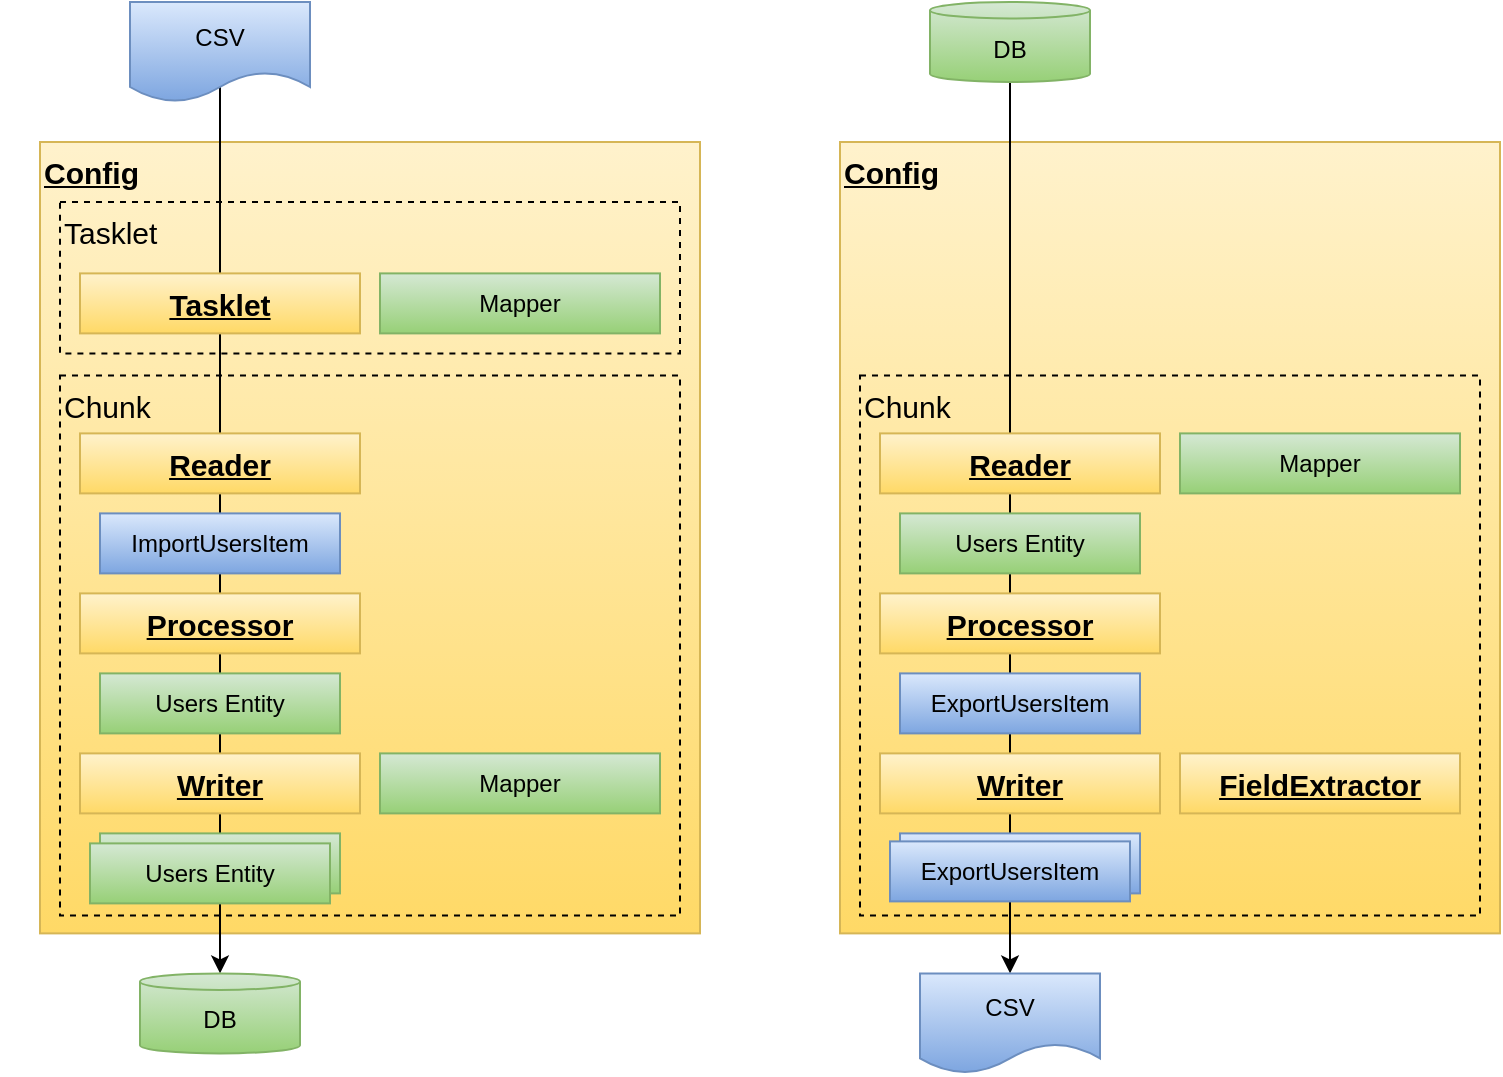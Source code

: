 <mxfile>
    <diagram id="q2czhMGKwMVTm7MdLmJj" name="Page-1">
        <mxGraphModel dx="1089" dy="599" grid="1" gridSize="10" guides="1" tooltips="1" connect="1" arrows="1" fold="1" page="1" pageScale="1" pageWidth="1100" pageHeight="850" background="#FFFFFF" math="0" shadow="0">
            <root>
                <mxCell id="0"/>
                <mxCell id="1" parent="0"/>
                <mxCell id="27" value="Config" style="rounded=0;whiteSpace=wrap;html=1;fillColor=#fff2cc;strokeColor=#d6b656;align=left;verticalAlign=top;fontStyle=5;fontSize=15;gradientColor=#ffd966;" parent="1" vertex="1">
                    <mxGeometry x="430" y="90" width="330" height="395.7" as="geometry"/>
                </mxCell>
                <mxCell id="36" value="Chunk" style="rounded=0;whiteSpace=wrap;html=1;align=left;verticalAlign=top;fontStyle=0;fontSize=15;fillColor=none;dashed=1;" vertex="1" parent="1">
                    <mxGeometry x="440" y="206.7" width="310" height="270" as="geometry"/>
                </mxCell>
                <mxCell id="26" value="Config" style="rounded=0;whiteSpace=wrap;html=1;fillColor=#fff2cc;strokeColor=#d6b656;align=left;verticalAlign=top;fontStyle=5;fontSize=15;gradientColor=#ffd966;" parent="1" vertex="1">
                    <mxGeometry x="30" y="90" width="330" height="395.7" as="geometry"/>
                </mxCell>
                <mxCell id="35" value="Chunk" style="rounded=0;whiteSpace=wrap;html=1;align=left;verticalAlign=top;fontStyle=0;fontSize=15;fillColor=none;dashed=1;" vertex="1" parent="1">
                    <mxGeometry x="40" y="206.7" width="310" height="270" as="geometry"/>
                </mxCell>
                <mxCell id="11" value="" style="endArrow=classic;html=1;entryX=0.5;entryY=0;entryDx=0;entryDy=0;entryPerimeter=0;" parent="1" target="7" edge="1">
                    <mxGeometry width="50" height="50" relative="1" as="geometry">
                        <mxPoint x="120" y="60" as="sourcePoint"/>
                        <mxPoint x="250" y="195.7" as="targetPoint"/>
                    </mxGeometry>
                </mxCell>
                <mxCell id="2" value="Reader" style="rounded=0;whiteSpace=wrap;html=1;fillColor=#fff2cc;gradientColor=#ffd966;strokeColor=#d6b656;fontStyle=5;fontSize=15;" parent="1" vertex="1">
                    <mxGeometry x="50" y="235.7" width="140" height="30" as="geometry"/>
                </mxCell>
                <mxCell id="3" value="CSV" style="shape=document;whiteSpace=wrap;html=1;boundedLbl=1;fillColor=#dae8fc;gradientColor=#7ea6e0;strokeColor=#6c8ebf;" parent="1" vertex="1">
                    <mxGeometry x="75" y="20" width="90" height="50" as="geometry"/>
                </mxCell>
                <mxCell id="5" value="Processor" style="rounded=0;whiteSpace=wrap;html=1;fillColor=#fff2cc;gradientColor=#ffd966;strokeColor=#d6b656;fontStyle=5;fontSize=15;" parent="1" vertex="1">
                    <mxGeometry x="50" y="315.7" width="140" height="30" as="geometry"/>
                </mxCell>
                <mxCell id="6" value="Writer" style="rounded=0;whiteSpace=wrap;html=1;fillColor=#fff2cc;gradientColor=#ffd966;strokeColor=#d6b656;fontStyle=5;fontSize=15;" parent="1" vertex="1">
                    <mxGeometry x="50" y="395.7" width="140" height="30" as="geometry"/>
                </mxCell>
                <mxCell id="7" value="DB" style="shape=cylinder3;whiteSpace=wrap;html=1;boundedLbl=1;backgroundOutline=1;size=4.123;fillColor=#d5e8d4;gradientColor=#97d077;strokeColor=#82b366;" parent="1" vertex="1">
                    <mxGeometry x="80" y="505.7" width="80" height="40" as="geometry"/>
                </mxCell>
                <mxCell id="8" value="ImportUsersItem" style="rounded=0;whiteSpace=wrap;html=1;fillColor=#dae8fc;gradientColor=#7ea6e0;strokeColor=#6c8ebf;" parent="1" vertex="1">
                    <mxGeometry x="60" y="275.7" width="120" height="30" as="geometry"/>
                </mxCell>
                <mxCell id="9" value="Users Entity" style="rounded=0;whiteSpace=wrap;html=1;fillColor=#d5e8d4;gradientColor=#97d077;strokeColor=#82b366;" parent="1" vertex="1">
                    <mxGeometry x="60" y="355.7" width="120" height="30" as="geometry"/>
                </mxCell>
                <mxCell id="10" value="Users Entity" style="rounded=0;whiteSpace=wrap;html=1;fillColor=#d5e8d4;gradientColor=#97d077;strokeColor=#82b366;" parent="1" vertex="1">
                    <mxGeometry x="60" y="435.7" width="120" height="30" as="geometry"/>
                </mxCell>
                <mxCell id="13" value="Users Entity" style="rounded=0;whiteSpace=wrap;html=1;fillColor=#d5e8d4;gradientColor=#97d077;strokeColor=#82b366;" parent="1" vertex="1">
                    <mxGeometry x="55" y="440.7" width="120" height="30" as="geometry"/>
                </mxCell>
                <mxCell id="14" value="" style="endArrow=classic;html=1;exitX=0.5;exitY=1;exitDx=0;exitDy=0;exitPerimeter=0;entryX=0.5;entryY=0;entryDx=0;entryDy=0;" parent="1" source="19" target="16" edge="1">
                    <mxGeometry width="50" height="50" relative="1" as="geometry">
                        <mxPoint x="450.0" y="462.15" as="sourcePoint"/>
                        <mxPoint x="454.46" y="67.85" as="targetPoint"/>
                    </mxGeometry>
                </mxCell>
                <mxCell id="15" value="Reader" style="rounded=0;whiteSpace=wrap;html=1;fillColor=#fff2cc;gradientColor=#ffd966;strokeColor=#d6b656;fontStyle=5;fontSize=15;" parent="1" vertex="1">
                    <mxGeometry x="450" y="235.7" width="140" height="30" as="geometry"/>
                </mxCell>
                <mxCell id="16" value="CSV" style="shape=document;whiteSpace=wrap;html=1;boundedLbl=1;fillColor=#dae8fc;gradientColor=#7ea6e0;strokeColor=#6c8ebf;" parent="1" vertex="1">
                    <mxGeometry x="470" y="505.7" width="90" height="50" as="geometry"/>
                </mxCell>
                <mxCell id="17" value="Processor" style="rounded=0;whiteSpace=wrap;html=1;fillColor=#fff2cc;gradientColor=#ffd966;strokeColor=#d6b656;fontStyle=5;fontSize=15;" parent="1" vertex="1">
                    <mxGeometry x="450" y="315.7" width="140" height="30" as="geometry"/>
                </mxCell>
                <mxCell id="18" value="Writer" style="rounded=0;whiteSpace=wrap;html=1;fillColor=#fff2cc;gradientColor=#ffd966;strokeColor=#d6b656;fontStyle=5;fontSize=15;" parent="1" vertex="1">
                    <mxGeometry x="450" y="395.7" width="140" height="30" as="geometry"/>
                </mxCell>
                <mxCell id="19" value="DB" style="shape=cylinder3;whiteSpace=wrap;html=1;boundedLbl=1;backgroundOutline=1;size=4.123;fillColor=#d5e8d4;gradientColor=#97d077;strokeColor=#82b366;" parent="1" vertex="1">
                    <mxGeometry x="475" y="20" width="80" height="40" as="geometry"/>
                </mxCell>
                <mxCell id="20" value="ExportUsersItem" style="rounded=0;whiteSpace=wrap;html=1;fillColor=#dae8fc;gradientColor=#7ea6e0;strokeColor=#6c8ebf;" parent="1" vertex="1">
                    <mxGeometry x="460" y="355.7" width="120" height="30" as="geometry"/>
                </mxCell>
                <mxCell id="21" value="Users Entity" style="rounded=0;whiteSpace=wrap;html=1;fillColor=#d5e8d4;gradientColor=#97d077;strokeColor=#82b366;" parent="1" vertex="1">
                    <mxGeometry x="460" y="275.7" width="120" height="30" as="geometry"/>
                </mxCell>
                <mxCell id="24" value="ExportUsersItem" style="rounded=0;whiteSpace=wrap;html=1;fillColor=#dae8fc;gradientColor=#7ea6e0;strokeColor=#6c8ebf;" parent="1" vertex="1">
                    <mxGeometry x="460" y="435.7" width="120" height="30" as="geometry"/>
                </mxCell>
                <mxCell id="25" value="ExportUsersItem" style="rounded=0;whiteSpace=wrap;html=1;fillColor=#dae8fc;gradientColor=#7ea6e0;strokeColor=#6c8ebf;" parent="1" vertex="1">
                    <mxGeometry x="455" y="439.7" width="120" height="30" as="geometry"/>
                </mxCell>
                <mxCell id="29" value="&amp;nbsp; &amp;nbsp; &amp;nbsp;" style="text;html=1;align=center;verticalAlign=middle;whiteSpace=wrap;rounded=0;" parent="1" vertex="1">
                    <mxGeometry x="10" y="20" width="60" height="30" as="geometry"/>
                </mxCell>
                <mxCell id="30" value="&amp;nbsp; &amp;nbsp; &amp;nbsp;" style="text;html=1;align=center;verticalAlign=middle;whiteSpace=wrap;rounded=0;" parent="1" vertex="1">
                    <mxGeometry x="555" y="445.7" width="60" height="30" as="geometry"/>
                </mxCell>
                <mxCell id="31" value="FieldExtractor" style="rounded=0;whiteSpace=wrap;html=1;fillColor=#fff2cc;gradientColor=#ffd966;strokeColor=#d6b656;fontStyle=5;fontSize=15;" vertex="1" parent="1">
                    <mxGeometry x="600" y="395.7" width="140" height="30" as="geometry"/>
                </mxCell>
                <mxCell id="32" value="Mapper" style="rounded=0;whiteSpace=wrap;html=1;fillColor=#d5e8d4;strokeColor=#82b366;fontStyle=0;fontSize=12;gradientColor=#97d077;" vertex="1" parent="1">
                    <mxGeometry x="200" y="395.7" width="140" height="30" as="geometry"/>
                </mxCell>
                <mxCell id="34" value="Mapper" style="rounded=0;whiteSpace=wrap;html=1;fillColor=#d5e8d4;strokeColor=#82b366;fontStyle=0;fontSize=12;gradientColor=#97d077;" vertex="1" parent="1">
                    <mxGeometry x="600" y="235.7" width="140" height="30" as="geometry"/>
                </mxCell>
                <mxCell id="37" value="Tasklet" style="rounded=0;whiteSpace=wrap;html=1;align=left;verticalAlign=top;fontStyle=0;fontSize=15;fillColor=none;dashed=1;" vertex="1" parent="1">
                    <mxGeometry x="40" y="120" width="310" height="75.7" as="geometry"/>
                </mxCell>
                <mxCell id="39" value="Tasklet" style="rounded=0;whiteSpace=wrap;html=1;fillColor=#fff2cc;gradientColor=#ffd966;strokeColor=#d6b656;fontStyle=5;fontSize=15;" vertex="1" parent="1">
                    <mxGeometry x="50" y="155.7" width="140" height="30" as="geometry"/>
                </mxCell>
                <mxCell id="40" value="Mapper" style="rounded=0;whiteSpace=wrap;html=1;fillColor=#d5e8d4;strokeColor=#82b366;fontStyle=0;fontSize=12;gradientColor=#97d077;" vertex="1" parent="1">
                    <mxGeometry x="200" y="155.7" width="140" height="30" as="geometry"/>
                </mxCell>
            </root>
        </mxGraphModel>
    </diagram>
</mxfile>